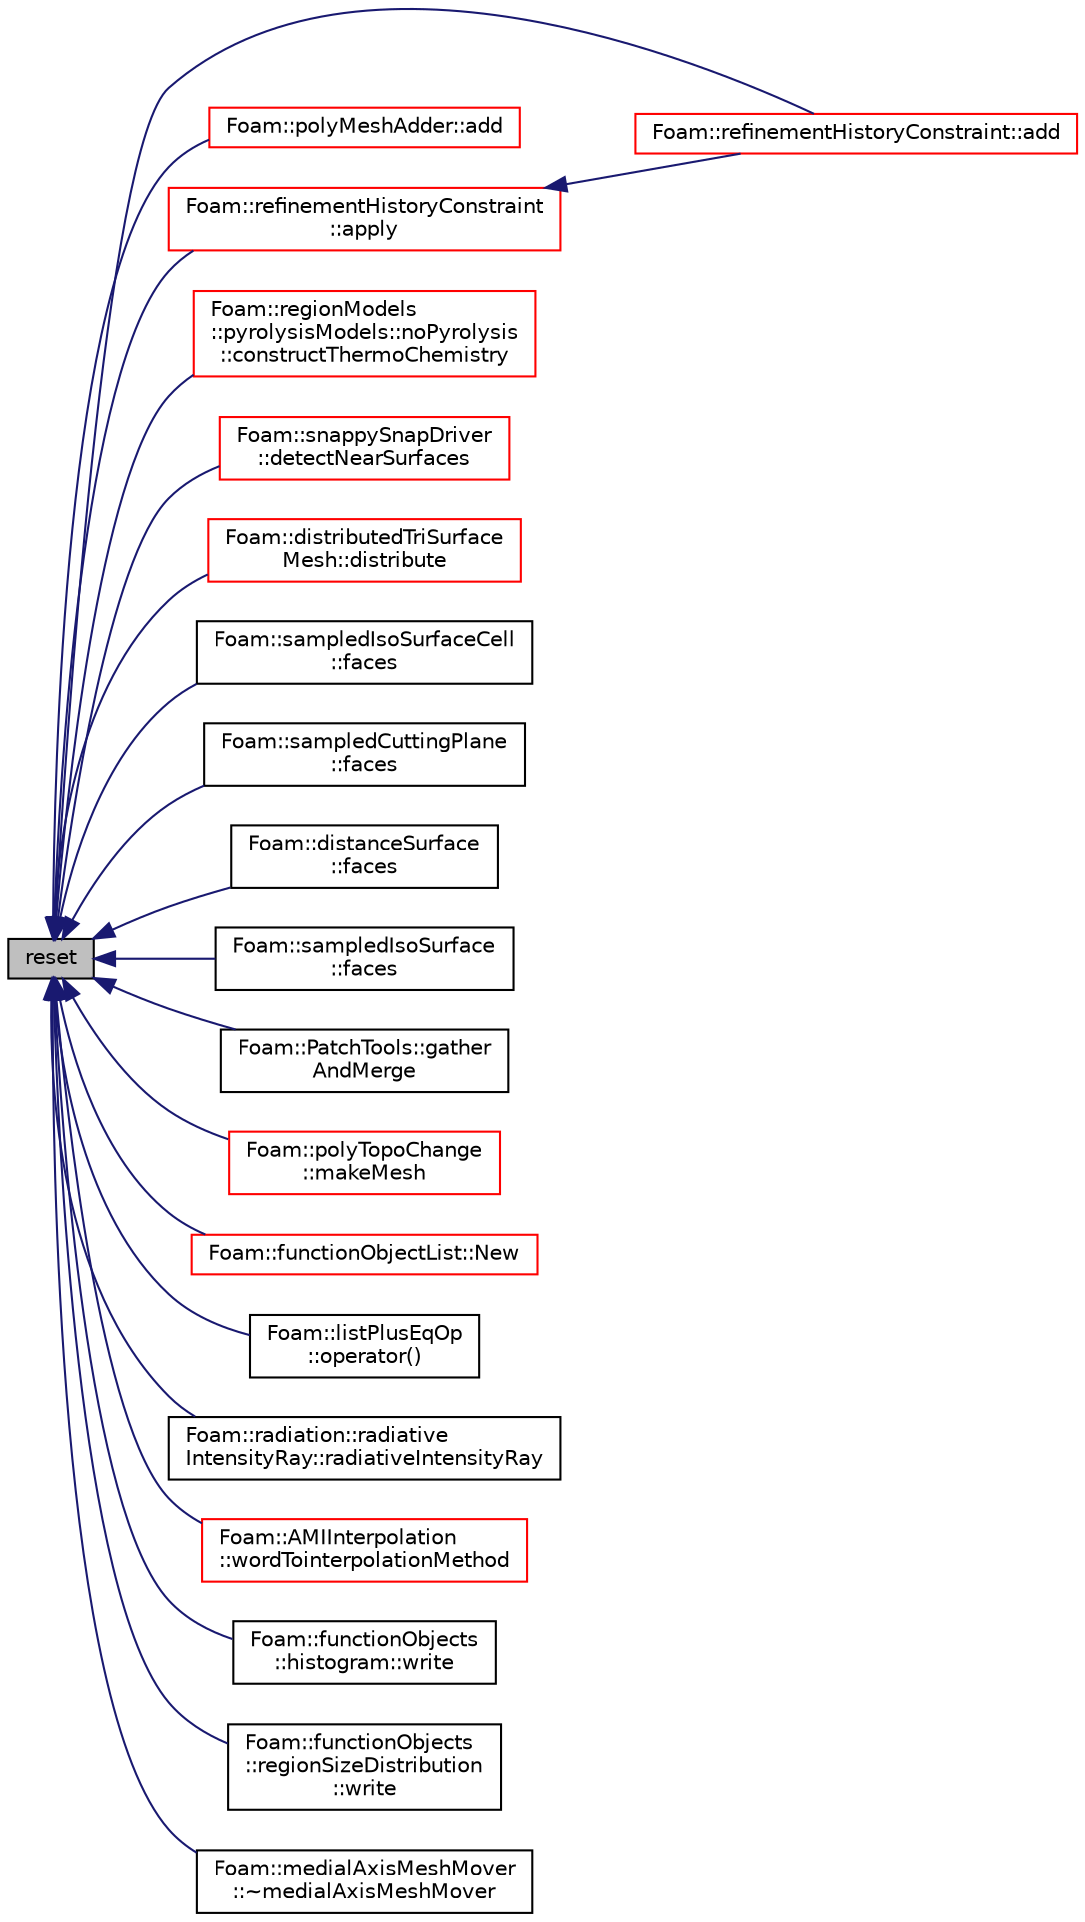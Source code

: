 digraph "reset"
{
  bgcolor="transparent";
  edge [fontname="Helvetica",fontsize="10",labelfontname="Helvetica",labelfontsize="10"];
  node [fontname="Helvetica",fontsize="10",shape=record];
  rankdir="LR";
  Node5707 [label="reset",height=0.2,width=0.4,color="black", fillcolor="grey75", style="filled", fontcolor="black"];
  Node5707 -> Node5708 [dir="back",color="midnightblue",fontsize="10",style="solid",fontname="Helvetica"];
  Node5708 [label="Foam::refinementHistoryConstraint::add",height=0.2,width=0.4,color="red",URL="$a29941.html#a7eb9dd70c4d20347b6ad9132139e6cd2",tooltip="Add my constraints to list of constraints. "];
  Node5707 -> Node5711 [dir="back",color="midnightblue",fontsize="10",style="solid",fontname="Helvetica"];
  Node5711 [label="Foam::polyMeshAdder::add",height=0.2,width=0.4,color="red",URL="$a22353.html#a24c9d73a4265ffdfd8fd7fc1c73a1cdc",tooltip="Add two polyMeshes. Returns new polyMesh and map construct. "];
  Node5707 -> Node5723 [dir="back",color="midnightblue",fontsize="10",style="solid",fontname="Helvetica"];
  Node5723 [label="Foam::refinementHistoryConstraint\l::apply",height=0.2,width=0.4,color="red",URL="$a29941.html#a37f5f686855452b8a05bb30a3eef55fc",tooltip="Apply any additional post-decomposition constraints. "];
  Node5723 -> Node5708 [dir="back",color="midnightblue",fontsize="10",style="solid",fontname="Helvetica"];
  Node5707 -> Node5724 [dir="back",color="midnightblue",fontsize="10",style="solid",fontname="Helvetica"];
  Node5724 [label="Foam::regionModels\l::pyrolysisModels::noPyrolysis\l::constructThermoChemistry",height=0.2,width=0.4,color="red",URL="$a30041.html#abd58fd9dbd7f833fdd872682b18d2ca6",tooltip="Reset solidChemistryModel and solidThermo pointers. "];
  Node5707 -> Node5726 [dir="back",color="midnightblue",fontsize="10",style="solid",fontname="Helvetica"];
  Node5726 [label="Foam::snappySnapDriver\l::detectNearSurfaces",height=0.2,width=0.4,color="red",URL="$a25921.html#a03198aa35e22c16271a36768040a8c11",tooltip="Per patch point override displacement if in gap situation. "];
  Node5707 -> Node5733 [dir="back",color="midnightblue",fontsize="10",style="solid",fontname="Helvetica"];
  Node5733 [label="Foam::distributedTriSurface\lMesh::distribute",height=0.2,width=0.4,color="red",URL="$a29993.html#a30b981a389a43e4853d4dec45e4e5edb",tooltip="Set bounds of surface. Bounds currently set as list of. "];
  Node5707 -> Node5743 [dir="back",color="midnightblue",fontsize="10",style="solid",fontname="Helvetica"];
  Node5743 [label="Foam::sampledIsoSurfaceCell\l::faces",height=0.2,width=0.4,color="black",URL="$a30633.html#aa868d7b4e3ea469f782b898b8982c8af",tooltip="Faces of surface. "];
  Node5707 -> Node5744 [dir="back",color="midnightblue",fontsize="10",style="solid",fontname="Helvetica"];
  Node5744 [label="Foam::sampledCuttingPlane\l::faces",height=0.2,width=0.4,color="black",URL="$a30637.html#aa868d7b4e3ea469f782b898b8982c8af",tooltip="Faces of surface. "];
  Node5707 -> Node5745 [dir="back",color="midnightblue",fontsize="10",style="solid",fontname="Helvetica"];
  Node5745 [label="Foam::distanceSurface\l::faces",height=0.2,width=0.4,color="black",URL="$a30617.html#aa868d7b4e3ea469f782b898b8982c8af",tooltip="Faces of surface. "];
  Node5707 -> Node5746 [dir="back",color="midnightblue",fontsize="10",style="solid",fontname="Helvetica"];
  Node5746 [label="Foam::sampledIsoSurface\l::faces",height=0.2,width=0.4,color="black",URL="$a30629.html#aa868d7b4e3ea469f782b898b8982c8af",tooltip="Faces of surface. "];
  Node5707 -> Node5747 [dir="back",color="midnightblue",fontsize="10",style="solid",fontname="Helvetica"];
  Node5747 [label="Foam::PatchTools::gather\lAndMerge",height=0.2,width=0.4,color="black",URL="$a28681.html#a3bf69308d75ef796d2a6c40d5393a6fd",tooltip="Gather (mesh!) points and faces onto master and merge collocated. "];
  Node5707 -> Node5748 [dir="back",color="midnightblue",fontsize="10",style="solid",fontname="Helvetica"];
  Node5748 [label="Foam::polyTopoChange\l::makeMesh",height=0.2,width=0.4,color="red",URL="$a22449.html#a53cd346c4116b75d2e9540d07c212149",tooltip="Create new mesh with old mesh patches. "];
  Node5707 -> Node5861 [dir="back",color="midnightblue",fontsize="10",style="solid",fontname="Helvetica"];
  Node5861 [label="Foam::functionObjectList::New",height=0.2,width=0.4,color="red",URL="$a27221.html#a1740f4160a0303fced9ab6e91f5ae577",tooltip="Construct and return a functionObjectList for an application. "];
  Node5707 -> Node5863 [dir="back",color="midnightblue",fontsize="10",style="solid",fontname="Helvetica"];
  Node5863 [label="Foam::listPlusEqOp\l::operator()",height=0.2,width=0.4,color="black",URL="$a25925.html#a2bca5855a51bffee2f0fe2aacc4aba10"];
  Node5707 -> Node5864 [dir="back",color="midnightblue",fontsize="10",style="solid",fontname="Helvetica"];
  Node5864 [label="Foam::radiation::radiative\lIntensityRay::radiativeIntensityRay",height=0.2,width=0.4,color="black",URL="$a31361.html#a8ff1f62493fd44fbfb25c919f14bdc70",tooltip="Construct form components. "];
  Node5707 -> Node5865 [dir="back",color="midnightblue",fontsize="10",style="solid",fontname="Helvetica"];
  Node5865 [label="Foam::AMIInterpolation\l::wordTointerpolationMethod",height=0.2,width=0.4,color="red",URL="$a25997.html#a60e3ed16ffdfe716b129e1e10820c506",tooltip="Convert word to interpolationMethod. "];
  Node5707 -> Node5868 [dir="back",color="midnightblue",fontsize="10",style="solid",fontname="Helvetica"];
  Node5868 [label="Foam::functionObjects\l::histogram::write",height=0.2,width=0.4,color="black",URL="$a24201.html#ae8f6374e29a250261b3979bbd6e5cb40",tooltip="Calculate the histogram and write. "];
  Node5707 -> Node5869 [dir="back",color="midnightblue",fontsize="10",style="solid",fontname="Helvetica"];
  Node5869 [label="Foam::functionObjects\l::regionSizeDistribution\l::write",height=0.2,width=0.4,color="black",URL="$a24265.html#ae8f6374e29a250261b3979bbd6e5cb40",tooltip="Calculate the regionSizeDistribution and write. "];
  Node5707 -> Node5870 [dir="back",color="midnightblue",fontsize="10",style="solid",fontname="Helvetica"];
  Node5870 [label="Foam::medialAxisMeshMover\l::~medialAxisMeshMover",height=0.2,width=0.4,color="black",URL="$a25849.html#a03eb6ed57214533ca9c7282a850b1ea3"];
}
